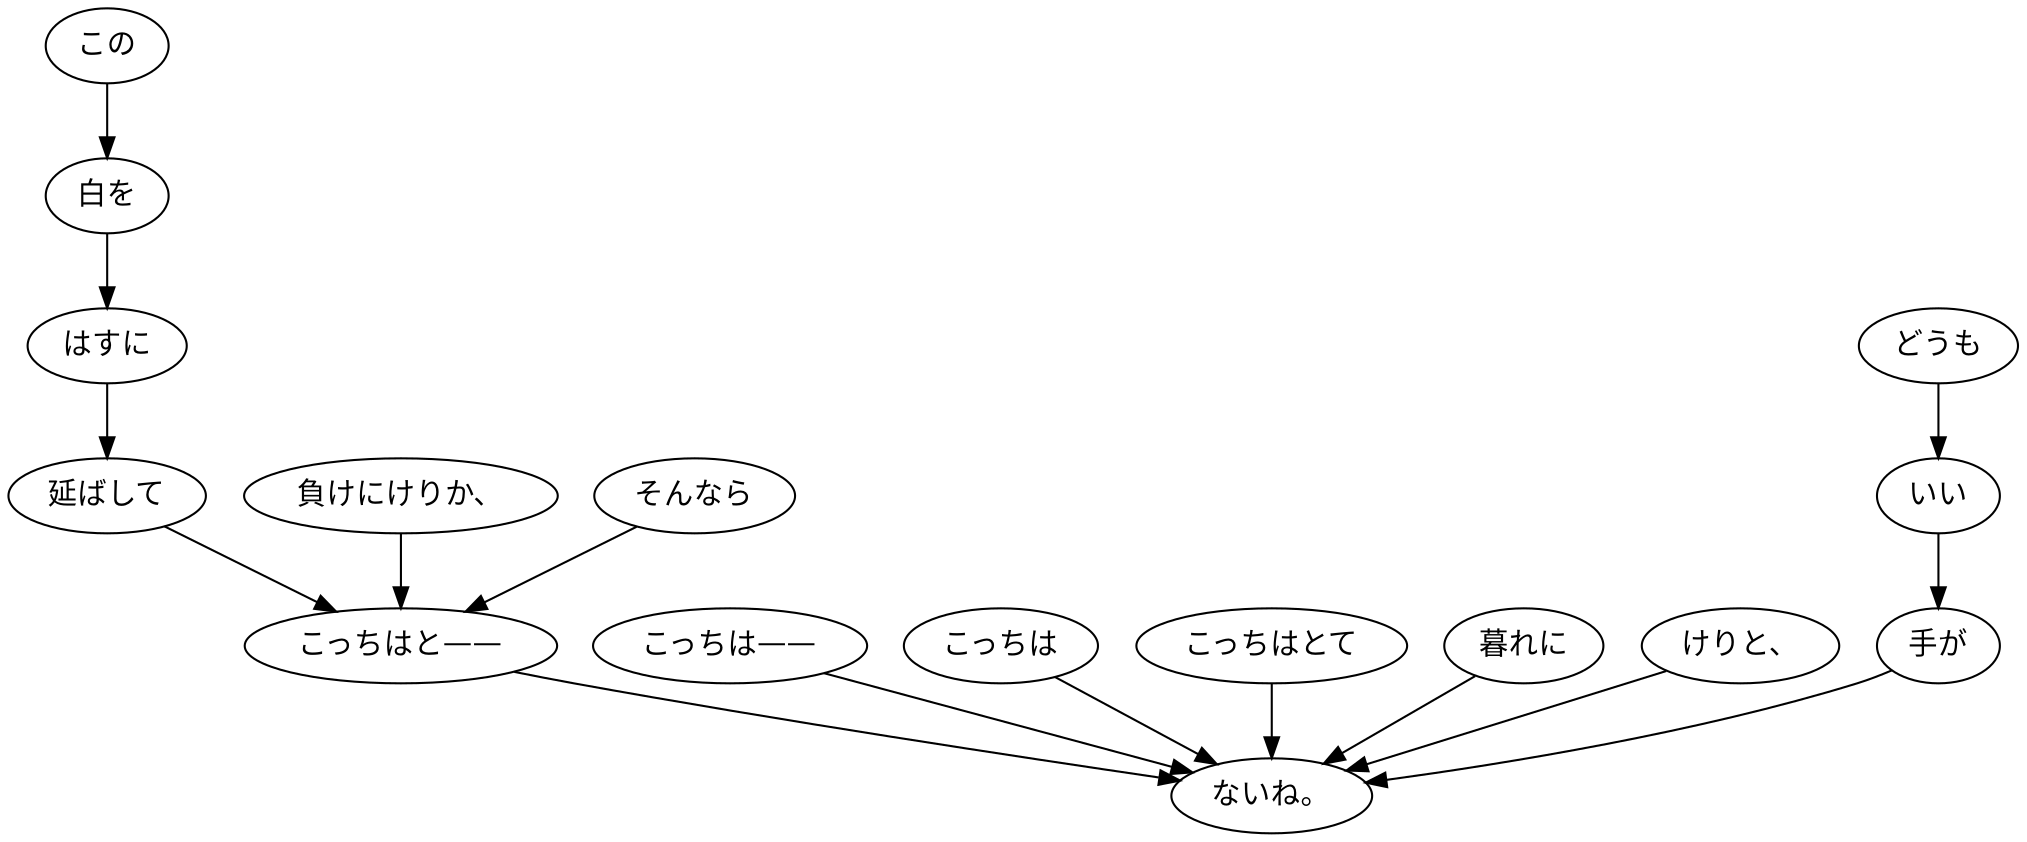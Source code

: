 digraph graph7742 {
	node0 [label="この"];
	node1 [label="白を"];
	node2 [label="はすに"];
	node3 [label="延ばして"];
	node4 [label="負けにけりか、"];
	node5 [label="そんなら"];
	node6 [label="こっちはと——"];
	node7 [label="こっちは——"];
	node8 [label="こっちは"];
	node9 [label="こっちはとて"];
	node10 [label="暮れに"];
	node11 [label="けりと、"];
	node12 [label="どうも"];
	node13 [label="いい"];
	node14 [label="手が"];
	node15 [label="ないね。"];
	node0 -> node1;
	node1 -> node2;
	node2 -> node3;
	node3 -> node6;
	node4 -> node6;
	node5 -> node6;
	node6 -> node15;
	node7 -> node15;
	node8 -> node15;
	node9 -> node15;
	node10 -> node15;
	node11 -> node15;
	node12 -> node13;
	node13 -> node14;
	node14 -> node15;
}

